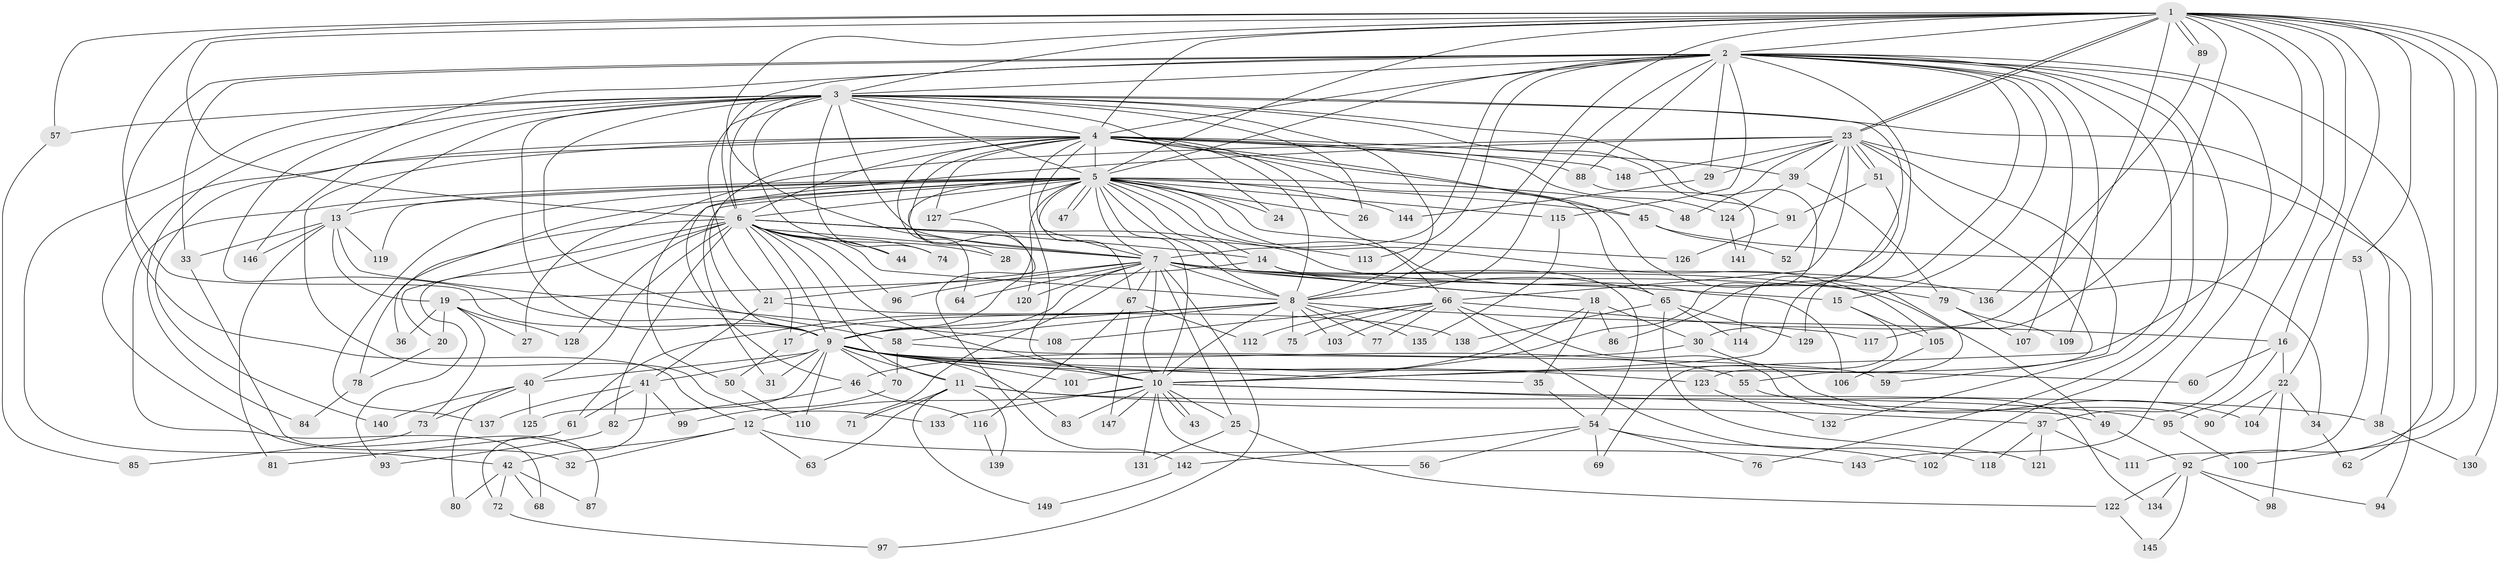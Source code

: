 // Generated by graph-tools (version 1.1) at 2025/13/03/09/25 04:13:50]
// undirected, 149 vertices, 323 edges
graph export_dot {
graph [start="1"]
  node [color=gray90,style=filled];
  1;
  2;
  3;
  4;
  5;
  6;
  7;
  8;
  9;
  10;
  11;
  12;
  13;
  14;
  15;
  16;
  17;
  18;
  19;
  20;
  21;
  22;
  23;
  24;
  25;
  26;
  27;
  28;
  29;
  30;
  31;
  32;
  33;
  34;
  35;
  36;
  37;
  38;
  39;
  40;
  41;
  42;
  43;
  44;
  45;
  46;
  47;
  48;
  49;
  50;
  51;
  52;
  53;
  54;
  55;
  56;
  57;
  58;
  59;
  60;
  61;
  62;
  63;
  64;
  65;
  66;
  67;
  68;
  69;
  70;
  71;
  72;
  73;
  74;
  75;
  76;
  77;
  78;
  79;
  80;
  81;
  82;
  83;
  84;
  85;
  86;
  87;
  88;
  89;
  90;
  91;
  92;
  93;
  94;
  95;
  96;
  97;
  98;
  99;
  100;
  101;
  102;
  103;
  104;
  105;
  106;
  107;
  108;
  109;
  110;
  111;
  112;
  113;
  114;
  115;
  116;
  117;
  118;
  119;
  120;
  121;
  122;
  123;
  124;
  125;
  126;
  127;
  128;
  129;
  130;
  131;
  132;
  133;
  134;
  135;
  136;
  137;
  138;
  139;
  140;
  141;
  142;
  143;
  144;
  145;
  146;
  147;
  148;
  149;
  1 -- 2;
  1 -- 3;
  1 -- 4;
  1 -- 5;
  1 -- 6;
  1 -- 7;
  1 -- 8;
  1 -- 9;
  1 -- 10;
  1 -- 16;
  1 -- 22;
  1 -- 23;
  1 -- 23;
  1 -- 30;
  1 -- 37;
  1 -- 53;
  1 -- 57;
  1 -- 89;
  1 -- 89;
  1 -- 92;
  1 -- 100;
  1 -- 117;
  1 -- 130;
  2 -- 3;
  2 -- 4;
  2 -- 5;
  2 -- 6;
  2 -- 7;
  2 -- 8;
  2 -- 9;
  2 -- 10;
  2 -- 12;
  2 -- 15;
  2 -- 29;
  2 -- 33;
  2 -- 62;
  2 -- 76;
  2 -- 88;
  2 -- 102;
  2 -- 107;
  2 -- 109;
  2 -- 113;
  2 -- 115;
  2 -- 129;
  2 -- 132;
  2 -- 143;
  3 -- 4;
  3 -- 5;
  3 -- 6;
  3 -- 7;
  3 -- 8;
  3 -- 9;
  3 -- 10;
  3 -- 13;
  3 -- 21;
  3 -- 24;
  3 -- 26;
  3 -- 38;
  3 -- 42;
  3 -- 44;
  3 -- 57;
  3 -- 58;
  3 -- 74;
  3 -- 84;
  3 -- 86;
  3 -- 91;
  3 -- 146;
  4 -- 5;
  4 -- 6;
  4 -- 7;
  4 -- 8;
  4 -- 9;
  4 -- 10;
  4 -- 32;
  4 -- 39;
  4 -- 45;
  4 -- 64;
  4 -- 65;
  4 -- 66;
  4 -- 88;
  4 -- 120;
  4 -- 123;
  4 -- 124;
  4 -- 127;
  4 -- 133;
  4 -- 140;
  4 -- 148;
  5 -- 6;
  5 -- 7;
  5 -- 8;
  5 -- 9;
  5 -- 10;
  5 -- 13;
  5 -- 14;
  5 -- 18;
  5 -- 24;
  5 -- 26;
  5 -- 28;
  5 -- 31;
  5 -- 36;
  5 -- 45;
  5 -- 47;
  5 -- 47;
  5 -- 48;
  5 -- 50;
  5 -- 67;
  5 -- 68;
  5 -- 105;
  5 -- 106;
  5 -- 115;
  5 -- 119;
  5 -- 126;
  5 -- 127;
  5 -- 137;
  5 -- 144;
  6 -- 7;
  6 -- 8;
  6 -- 9;
  6 -- 10;
  6 -- 11;
  6 -- 14;
  6 -- 17;
  6 -- 20;
  6 -- 28;
  6 -- 34;
  6 -- 40;
  6 -- 44;
  6 -- 74;
  6 -- 78;
  6 -- 82;
  6 -- 93;
  6 -- 96;
  6 -- 113;
  6 -- 128;
  7 -- 8;
  7 -- 9;
  7 -- 10;
  7 -- 15;
  7 -- 18;
  7 -- 21;
  7 -- 25;
  7 -- 49;
  7 -- 64;
  7 -- 67;
  7 -- 71;
  7 -- 79;
  7 -- 96;
  7 -- 97;
  7 -- 120;
  7 -- 136;
  8 -- 9;
  8 -- 10;
  8 -- 16;
  8 -- 17;
  8 -- 58;
  8 -- 61;
  8 -- 75;
  8 -- 77;
  8 -- 103;
  8 -- 135;
  9 -- 10;
  9 -- 11;
  9 -- 31;
  9 -- 35;
  9 -- 40;
  9 -- 41;
  9 -- 55;
  9 -- 60;
  9 -- 70;
  9 -- 83;
  9 -- 101;
  9 -- 110;
  9 -- 123;
  9 -- 125;
  10 -- 12;
  10 -- 25;
  10 -- 38;
  10 -- 43;
  10 -- 43;
  10 -- 49;
  10 -- 56;
  10 -- 83;
  10 -- 131;
  10 -- 133;
  10 -- 147;
  11 -- 37;
  11 -- 63;
  11 -- 71;
  11 -- 95;
  11 -- 139;
  11 -- 149;
  12 -- 32;
  12 -- 42;
  12 -- 63;
  12 -- 143;
  13 -- 19;
  13 -- 33;
  13 -- 81;
  13 -- 108;
  13 -- 119;
  13 -- 146;
  14 -- 19;
  14 -- 54;
  14 -- 65;
  15 -- 69;
  15 -- 105;
  16 -- 22;
  16 -- 60;
  16 -- 95;
  17 -- 50;
  18 -- 30;
  18 -- 35;
  18 -- 86;
  18 -- 101;
  19 -- 20;
  19 -- 27;
  19 -- 36;
  19 -- 73;
  19 -- 128;
  20 -- 78;
  21 -- 41;
  21 -- 138;
  22 -- 34;
  22 -- 90;
  22 -- 98;
  22 -- 104;
  23 -- 27;
  23 -- 29;
  23 -- 39;
  23 -- 46;
  23 -- 48;
  23 -- 51;
  23 -- 51;
  23 -- 52;
  23 -- 55;
  23 -- 59;
  23 -- 66;
  23 -- 94;
  23 -- 148;
  25 -- 122;
  25 -- 131;
  29 -- 144;
  30 -- 46;
  30 -- 104;
  33 -- 87;
  34 -- 62;
  35 -- 54;
  37 -- 111;
  37 -- 118;
  37 -- 121;
  38 -- 130;
  39 -- 79;
  39 -- 124;
  40 -- 73;
  40 -- 80;
  40 -- 125;
  40 -- 140;
  41 -- 61;
  41 -- 72;
  41 -- 99;
  41 -- 137;
  42 -- 68;
  42 -- 72;
  42 -- 80;
  42 -- 87;
  45 -- 52;
  45 -- 53;
  46 -- 82;
  46 -- 116;
  49 -- 92;
  50 -- 110;
  51 -- 91;
  51 -- 114;
  53 -- 111;
  54 -- 56;
  54 -- 69;
  54 -- 76;
  54 -- 102;
  54 -- 142;
  55 -- 134;
  57 -- 85;
  58 -- 59;
  58 -- 70;
  61 -- 81;
  65 -- 114;
  65 -- 121;
  65 -- 129;
  65 -- 138;
  66 -- 75;
  66 -- 77;
  66 -- 90;
  66 -- 103;
  66 -- 108;
  66 -- 112;
  66 -- 117;
  66 -- 118;
  67 -- 112;
  67 -- 116;
  67 -- 147;
  70 -- 99;
  72 -- 97;
  73 -- 85;
  78 -- 84;
  79 -- 107;
  79 -- 109;
  82 -- 93;
  88 -- 141;
  89 -- 136;
  91 -- 126;
  92 -- 94;
  92 -- 98;
  92 -- 122;
  92 -- 134;
  92 -- 145;
  95 -- 100;
  105 -- 106;
  115 -- 135;
  116 -- 139;
  122 -- 145;
  123 -- 132;
  124 -- 141;
  127 -- 142;
  142 -- 149;
}
